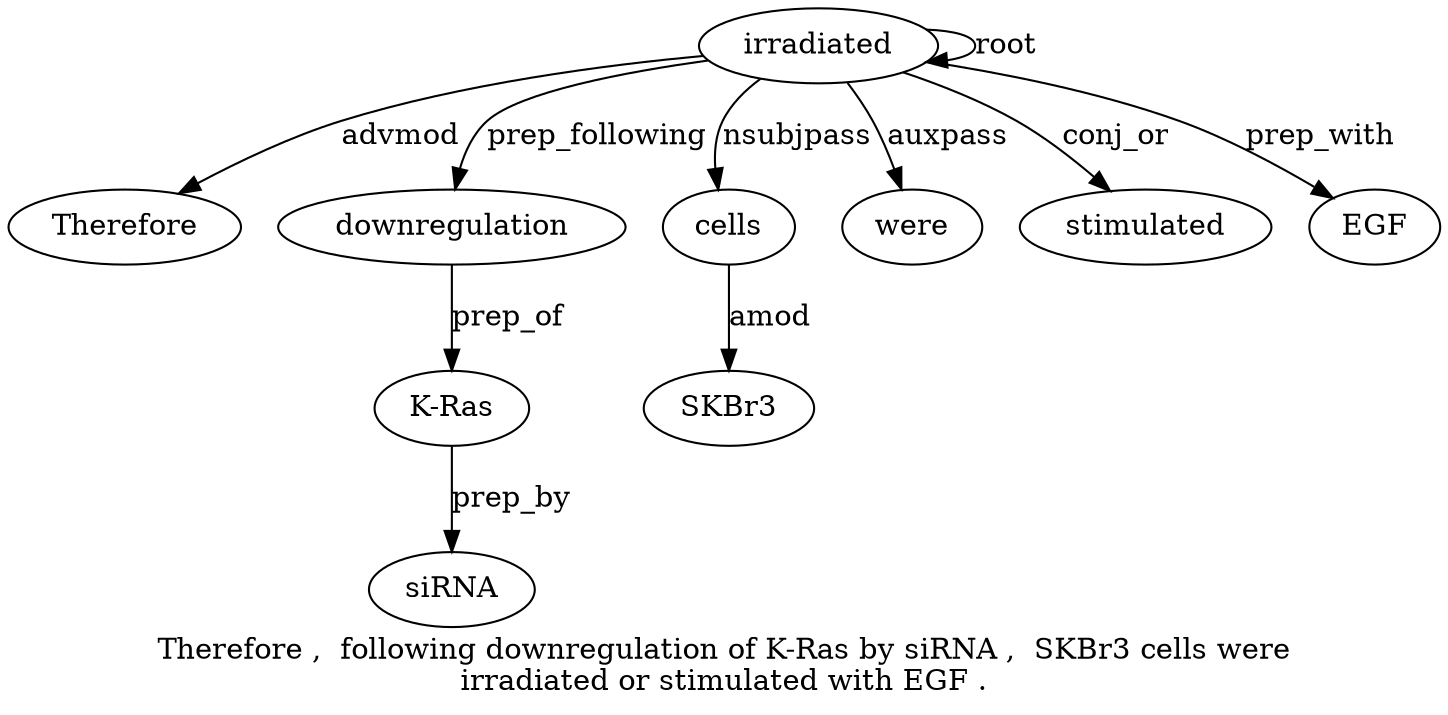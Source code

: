 digraph "Therefore ,  following downregulation of K-Ras by siRNA ,  SKBr3 cells were irradiated or stimulated with EGF ." {
label="Therefore ,  following downregulation of K-Ras by siRNA ,  SKBr3 cells were
irradiated or stimulated with EGF .";
irradiated13 [style=filled, fillcolor=white, label=irradiated];
Therefore1 [style=filled, fillcolor=white, label=Therefore];
irradiated13 -> Therefore1  [label=advmod];
downregulation4 [style=filled, fillcolor=white, label=downregulation];
irradiated13 -> downregulation4  [label=prep_following];
"K-Ras6" [style=filled, fillcolor=white, label="K-Ras"];
downregulation4 -> "K-Ras6"  [label=prep_of];
siRNA8 [style=filled, fillcolor=white, label=siRNA];
"K-Ras6" -> siRNA8  [label=prep_by];
cells11 [style=filled, fillcolor=white, label=cells];
SKBr310 [style=filled, fillcolor=white, label=SKBr3];
cells11 -> SKBr310  [label=amod];
irradiated13 -> cells11  [label=nsubjpass];
were12 [style=filled, fillcolor=white, label=were];
irradiated13 -> were12  [label=auxpass];
irradiated13 -> irradiated13  [label=root];
stimulated15 [style=filled, fillcolor=white, label=stimulated];
irradiated13 -> stimulated15  [label=conj_or];
EGF17 [style=filled, fillcolor=white, label=EGF];
irradiated13 -> EGF17  [label=prep_with];
}
